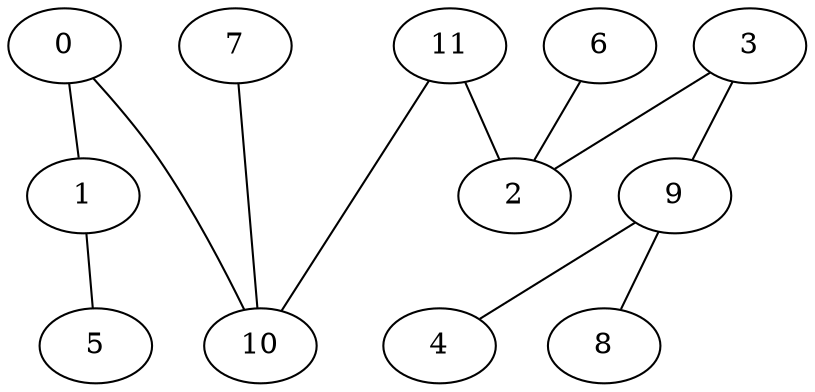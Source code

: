 strict graph {


	"1" [  weight=0 ];

	"1" [  weight=0 ];

	"1" -- "5" [  weight=0 ];

	"6" [  weight=0 ];

	"6" -- "2" [  weight=0 ];

	"3" [  weight=0 ];

	"3" -- "2" [  weight=0 ];

	"3" -- "9" [  weight=0 ];

	"11" [  weight=0 ];

	"11" -- "10" [  weight=0 ];

	"11" -- "2" [  weight=0 ];

	"9" [  weight=0 ];

	"9" -- "3" [  weight=0 ];

	"9" -- "4" [  weight=0 ];

	"9" -- "8" [  weight=0 ];

	"2" [  weight=0 ];

	"2" -- "11" [  weight=0 ];

	"2" -- "6" [  weight=0 ];

	"2" -- "3" [  weight=0 ];

	"5" [  weight=0 ];

	"5" -- "1" [  weight=0 ];

	"4" [  weight=0 ];

	"4" -- "9" [  weight=0 ];

	"7" [  weight=0 ];

	"7" -- "10" [  weight=0 ];

	"10" [  weight=0 ];

	"10" -- "11" [  weight=0 ];

	"10" [  weight=0 ];

	"10" -- "7" [  weight=0 ];

	"0" [  weight=0 ];

	"0" -- "10" [  weight=0 ];

	"0" -- "1" [  weight=0 ];

	"8" [  weight=0 ];

	"8" -- "9" [  weight=0 ];

}
